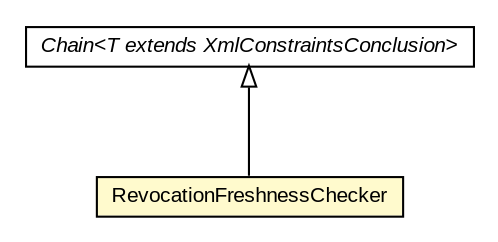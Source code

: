#!/usr/local/bin/dot
#
# Class diagram 
# Generated by UMLGraph version R5_6-24-gf6e263 (http://www.umlgraph.org/)
#

digraph G {
	edge [fontname="arial",fontsize=10,labelfontname="arial",labelfontsize=10];
	node [fontname="arial",fontsize=10,shape=plaintext];
	nodesep=0.25;
	ranksep=0.5;
	// eu.europa.esig.dss.validation.process.Chain<T extends eu.europa.esig.dss.jaxb.detailedreport.XmlConstraintsConclusion>
	c579162 [label=<<table title="eu.europa.esig.dss.validation.process.Chain" border="0" cellborder="1" cellspacing="0" cellpadding="2" port="p" href="../../../Chain.html">
		<tr><td><table border="0" cellspacing="0" cellpadding="1">
<tr><td align="center" balign="center"><font face="arial italic"> Chain&lt;T extends XmlConstraintsConclusion&gt; </font></td></tr>
		</table></td></tr>
		</table>>, URL="../../../Chain.html", fontname="arial", fontcolor="black", fontsize=10.0];
	// eu.europa.esig.dss.validation.process.bbb.xcv.rfc.RevocationFreshnessChecker
	c579216 [label=<<table title="eu.europa.esig.dss.validation.process.bbb.xcv.rfc.RevocationFreshnessChecker" border="0" cellborder="1" cellspacing="0" cellpadding="2" port="p" bgcolor="lemonChiffon" href="./RevocationFreshnessChecker.html">
		<tr><td><table border="0" cellspacing="0" cellpadding="1">
<tr><td align="center" balign="center"> RevocationFreshnessChecker </td></tr>
		</table></td></tr>
		</table>>, URL="./RevocationFreshnessChecker.html", fontname="arial", fontcolor="black", fontsize=10.0];
	//eu.europa.esig.dss.validation.process.bbb.xcv.rfc.RevocationFreshnessChecker extends eu.europa.esig.dss.validation.process.Chain<eu.europa.esig.dss.jaxb.detailedreport.XmlRFC>
	c579162:p -> c579216:p [dir=back,arrowtail=empty];
}

